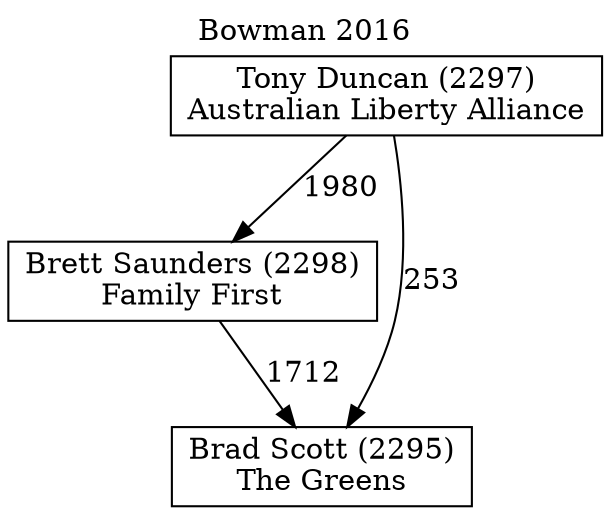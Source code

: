 // House preference flow
digraph "Brad Scott (2295)_Bowman_2016" {
	graph [label="Bowman 2016" labelloc=t mclimit=10]
	node [shape=box]
	"Tony Duncan (2297)" [label="Tony Duncan (2297)
Australian Liberty Alliance"]
	"Brett Saunders (2298)" [label="Brett Saunders (2298)
Family First"]
	"Brad Scott (2295)" [label="Brad Scott (2295)
The Greens"]
	"Brett Saunders (2298)" -> "Brad Scott (2295)" [label=1712]
	"Tony Duncan (2297)" -> "Brad Scott (2295)" [label=253]
	"Tony Duncan (2297)" -> "Brett Saunders (2298)" [label=1980]
}
